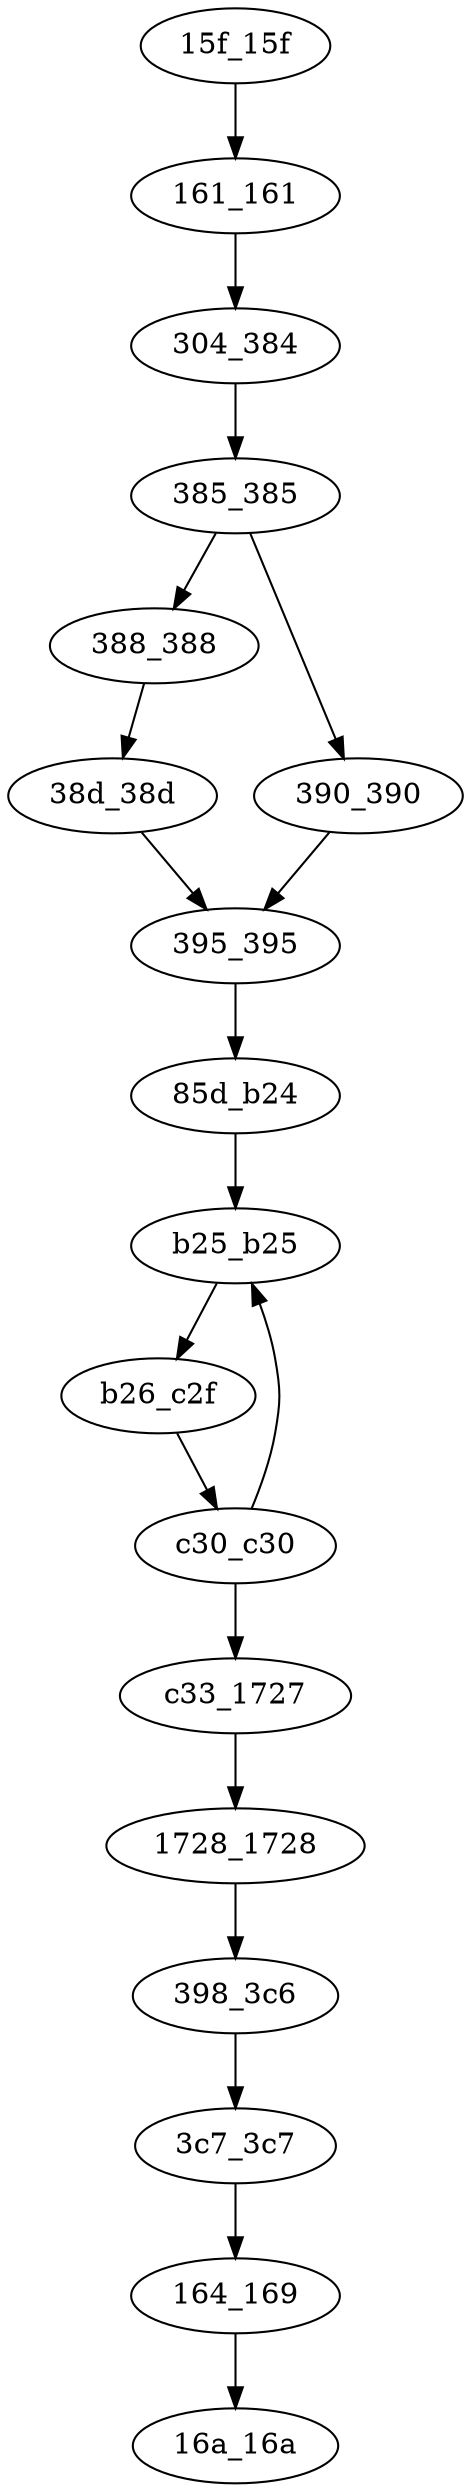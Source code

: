 strict digraph "" {
	"15f_15f"	 [ops="[351]"];
	"161_161"	 [ops="[353]"];
	"15f_15f" -> "161_161"	 [is_cond=0];
	"304_384"	 [ops="[772, 773, 774, 775, 784, 785, 786, 795, 796, 798, 799, 800, 801, 802, 811, 812, 813, 822, 823, 825, 826, 828, 829, 830, 839, 840, \
842, 844, 845, 847, 852, 853, 858, 859, 860, 862, 863, 865, 866, 868, 869, 870, 872, 873, 874, 879, 880, 881, 882, 883, 885, 886, \
887, 892, 893, 895, 900]"];
	"161_161" -> "304_384"	 [is_cond=0];
	"385_385"	 [ops="[901]"];
	"304_384" -> "385_385"	 [is_cond=0];
	"388_388"	 [ops="[904]"];
	"385_385" -> "388_388"	 [is_cond=0];
	"390_390"	 [ops="[912]"];
	"385_385" -> "390_390"	 [is_cond=1];
	"38d_38d"	 [ops="[909]"];
	"388_388" -> "38d_38d"	 [is_cond=0];
	"395_395"	 [ops="[917]"];
	"38d_38d" -> "395_395"	 [is_cond=0];
	"85d_b24"	 [ops="[2141, 2146, 2147, 2152, 2153, 2158, 2159, 2164, 2165, 2166, 2168, 2169, 2170, 2175, 2176, 2177, 2179, 2180, 2181, 2183, 2184, 2185, \
2190, 2191, 2192, 2193, 2195, 2196, 2197, 2199, 2200, 2201, 2206, 2207, 2208, 2209, 2211, 2212, 2213, 2218, 2219, 2220, 2222, 2223, \
2224, 2229, 2230, 2231, 2232, 2234, 2235, 2236, 2238, 2239, 2240, 2245, 2246, 2247, 2252, 2253, 2254, 2255, 2257, 2258, 2259, 2261, \
2262, 2263, 2268, 2269, 2270, 2271, 2273, 2274, 2275, 2276, 2277, 2279, 2280, 2281, 2283, 2284, 2285, 2290, 2291, 2292, 2297, 2298, \
2299, 2300, 2302, 2303, 2304, 2306, 2307, 2308, 2313, 2314, 2315, 2320, 2321, 2322, 2324, 2325, 2326, 2327, 2328, 2330, 2331, 2332, \
2334, 2335, 2336, 2341, 2342, 2343, 2348, 2349, 2350, 2352, 2353, 2354, 2359, 2360, 2361, 2362, 2364, 2365, 2366, 2368, 2369, 2370, \
2375, 2376, 2377, 2378, 2380, 2381, 2382, 2383, 2385, 2386, 2387, 2389, 2390, 2391, 2396, 2397, 2398, 2400, 2401, 2402, 2404, 2405, \
2406, 2411, 2412, 2413, 2415, 2416, 2417, 2422, 2423, 2424, 2426, 2427, 2428, 2430, 2431, 2432, 2437, 2438, 2439, 2441, 2442, 2443, \
2445, 2446, 2447, 2452, 2453, 2454, 2456, 2457, 2458, 2459, 2460, 2462, 2463, 2464, 2466, 2467, 2468, 2473, 2474, 2475, 2476, 2477, \
2479, 2480, 2481, 2483, 2484, 2485, 2490, 2491, 2492, 2497, 2498, 2499, 2500, 2502, 2503, 2504, 2506, 2507, 2508, 2513, 2514, 2515, \
2520, 2521, 2526, 2527, 2532, 2533, 2534, 2536, 2537, 2538, 2543, 2544, 2545, 2547, 2548, 2549, 2551, 2552, 2553, 2558, 2559, 2560, \
2561, 2563, 2564, 2565, 2567, 2568, 2569, 2574, 2575, 2576, 2581, 2582, 2583, 2584, 2586, 2587, 2588, 2590, 2591, 2592, 2597, 2598, \
2599, 2604, 2605, 2610, 2611, 2616, 2617, 2622, 2623, 2624, 2625, 2627, 2628, 2629, 2631, 2632, 2633, 2638, 2639, 2640, 2645, 2646, \
2651, 2652, 2653, 2655, 2656, 2657, 2659, 2660, 2661, 2666, 2667, 2672, 2673, 2678, 2679, 2680, 2682, 2683, 2684, 2686, 2687, 2688, \
2693, 2694, 2695, 2697, 2698, 2699, 2701, 2702, 2703, 2708, 2709, 2710, 2712, 2713, 2714, 2719, 2720, 2721, 2722, 2724, 2725, 2726, \
2728, 2729, 2730, 2735, 2736, 2737, 2742, 2743, 2748, 2749, 2754, 2755, 2756, 2758, 2759, 2760, 2765, 2766, 2767, 2769, 2770, 2771, \
2776, 2777, 2778, 2780, 2781, 2782, 2787, 2788, 2789, 2791, 2792, 2793, 2798, 2799, 2804, 2805, 2806, 2808, 2809, 2810, 2815, 2816, \
2821, 2822, 2827, 2828, 2829, 2830, 2832, 2833, 2834, 2836, 2837, 2838, 2843, 2844, 2845, 2850, 2851, 2852]"];
	"395_395" -> "85d_b24"	 [is_cond=0];
	b25_b25	 [ops="[2853]"];
	"85d_b24" -> b25_b25	 [is_cond=0];
	b26_c2f	 [ops="[2854, 2859, 2860, 2861, 2862, 2864, 2865, 2866, 2868, 2869, 2870, 2875, 2876, 2877, 2878, 2879, 2881, 2882, 2883, 2885, 2886, 2887, \
2892, 2893, 2894, 2899, 2900, 2901, 2902, 2904, 2905, 2906, 2908, 2909, 2910, 2915, 2916, 2917, 2922, 2923, 2924, 2926, 2927, 2928, \
2933, 2934, 2935, 2937, 2938, 2939, 2940, 2942, 2943, 2944, 2946, 2947, 2948, 2953, 2954, 2955, 2957, 2958, 2959, 2961, 2962, 2963, \
2968, 2969, 2974, 2975, 2980, 2981, 2982, 2983, 2985, 2986, 2987, 2989, 2990, 2991, 2996, 2997, 2998, 3003, 3004, 3009, 3010, 3015, \
3016, 3017, 3018, 3020, 3021, 3022, 3024, 3025, 3026, 3031, 3032, 3033, 3038, 3039, 3044, 3045, 3050, 3051, 3056, 3057, 3062, 3063, \
3064, 3066, 3067, 3068, 3073, 3074, 3079, 3080, 3081, 3083, 3084, 3085, 3087, 3088, 3089, 3094, 3095, 3096, 3098, 3099, 3100, 3101, \
3103, 3104, 3105, 3110, 3111, 3112, 3114, 3115, 3116, 3117, 3118, 3119]"];
	b25_b25 -> b26_c2f	 [is_cond=0];
	c30_c30	 [ops="[3120]"];
	b26_c2f -> c30_c30	 [is_cond=0];
	c30_c30 -> b25_b25	 [is_cond=1];
	c33_1727	 [ops="[3123, 3124, 3125, 3126, 3128, 3129, 3130, 3135, 3136, 3141, 3142, 3147, 3148, 3153, 3154, 3159, 3160, 3161, 3163, 3164, 3165, 3170, \
3171, 3172, 3173, 3175, 3176, 3177, 3179, 3180, 3181, 3186, 3187, 3188, 3193, 3194, 3195, 3197, 3198, 3199, 3201, 3202, 3203, 3208, \
3209, 3214, 3215, 3220, 3221, 3222, 3223, 3225, 3226, 3227, 3229, 3230, 3231, 3236, 3237, 3238, 3243, 3244, 3245, 3247, 3248, 3249, \
3254, 3255, 3256, 3257, 3259, 3260, 3261, 3263, 3264, 3265, 3270, 3271, 3272, 3277, 3278, 3279, 3280, 3282, 3283, 3284, 3286, 3287, \
3288, 3293, 3294, 3295, 3300, 3301, 3302, 3304, 3305, 3306, 3308, 3309, 3310, 3315, 3316, 3317, 3318, 3320, 3321, 3322, 3324, 3325, \
3326, 3331, 3332, 3333, 3338, 3339, 3340, 3342, 3343, 3344, 3346, 3347, 3348, 3353, 3354, 3355, 3356, 3358, 3359, 3360, 3362, 3363, \
3364, 3369, 3370, 3371, 3376, 3377, 3378, 3380, 3381, 3382, 3387, 3388, 3389, 3391, 3392, 3393, 3394, 3396, 3397, 3398, 3400, 3401, \
3402, 3407, 3408, 3413, 3414, 3415, 3416, 3418, 3419, 3420, 3422, 3423, 3424, 3429, 3430, 3431, 3432, 3434, 3435, 3436, 3441, 3442, \
3443, 3445, 3446, 3447, 3452, 3453, 3454, 3455, 3457, 3458, 3459, 3461, 3462, 3463, 3468, 3469, 3470, 3475, 3476, 3477, 3479, 3480, \
3481, 3483, 3484, 3485, 3490, 3491, 3496, 3497, 3502, 3503, 3504, 3505, 3507, 3508, 3509, 3511, 3512, 3513, 3518, 3519, 3520, 3525, \
3526, 3531, 3532, 3537, 3538, 3539, 3541, 3542, 3543, 3544, 3545, 3547, 3548, 3549, 3551, 3552, 3553, 3558, 3559, 3560, 3565, 3566, \
3567, 3568, 3570, 3571, 3572, 3574, 3575, 3576, 3581, 3582, 3583, 3584, 3585, 3587, 3588, 3589, 3591, 3592, 3593, 3598, 3599, 3600, \
3601, 3603, 3604, 3605, 3607, 3608, 3609, 3614, 3615, 3616, 3617, 3619, 3620, 3621, 3623, 3624, 3625, 3630, 3631, 3632, 3637, 3638, \
3639, 3641, 3642, 3643, 3644, 3646, 3647, 3648, 3653, 3654, 3659, 3660, 3665, 3666, 3667, 3669, 3670, 3671, 3676, 3677, 3678, 3679, \
3681, 3682, 3683, 3685, 3686, 3687, 3692, 3693, 3694, 3699, 3700, 3701, 3703, 3704, 3705, 3710, 3711, 3712, 3714, 3715, 3716, 3721, \
3722, 3723, 3725, 3726, 3727, 3732, 3733, 3734, 3735, 3737, 3738, 3739, 3741, 3742, 3743, 3748, 3749, 3750, 3751, 3753, 3754, 3755, \
3760, 3761, 3762, 3764, 3765, 3766, 3771, 3772, 3777, 3778, 3779, 3780, 3782, 3783, 3784, 3786, 3787, 3788, 3793, 3794, 3795, 3796, \
3797, 3799, 3800, 3801, 3803, 3804, 3805, 3810, 3811, 3812, 3817, 3818, 3823, 3824, 3829, 3830, 3831, 3833, 3834, 3835, 3837, 3838, \
3839, 3844, 3845, 3846, 3847, 3849, 3850, 3851, 3853, 3854, 3855, 3860, 3861, 3862, 3867, 3868, 3869, 3871, 3872, 3873, 3875, 3876, \
3877, 3882, 3883, 3884, 3885, 3887, 3888, 3889, 3891, 3892, 3893, 3898, 3899, 3900, 3905, 3906, 3907, 3909, 3910, 3911, 3912, 3914, \
3915, 3916, 3918, 3919, 3920, 3925, 3926, 3927, 3929, 3930, 3931, 3936, 3937, 3938, 3939, 3941, 3942, 3943, 3945, 3946, 3947, 3952, \
3953, 3954, 3959, 3960, 3961, 3962, 3964, 3965, 3966, 3968, 3969, 3970, 3975, 3976, 3977, 3978, 3979, 3981, 3982, 3983, 3985, 3986, \
3987, 3992, 3993, 3994, 3999, 4000, 4001, 4003, 4004, 4005, 4010, 4011, 4012, 4014, 4015, 4016, 4017, 4019, 4020, 4021, 4022, 4024, \
4025, 4026, 4027, 4028, 4030, 4031, 4032, 4034, 4035, 4036, 4041, 4042, 4043, 4048, 4049, 4050, 4052, 4053, 4054, 4056, 4057, 4058, \
4063, 4064, 4065, 4067, 4068, 4069, 4070, 4072, 4073, 4074, 4076, 4077, 4078, 4083, 4084, 4085, 4087, 4088, 4089, 4094, 4095, 4096, \
4097, 4099, 4100, 4101, 4103, 4104, 4105, 4110, 4111, 4112, 4117, 4118, 4123, 4124, 4125, 4126, 4128, 4129, 4130, 4132, 4133, 4134, \
4139, 4140, 4141, 4146, 4147, 4148, 4150, 4151, 4152, 4157, 4158, 4159, 4161, 4162, 4163, 4168, 4169, 4170, 4171, 4173, 4174, 4175, \
4177, 4178, 4179, 4184, 4185, 4186, 4187, 4189, 4190, 4191, 4196, 4197, 4198, 4200, 4201, 4202, 4207, 4208, 4209, 4211, 4212, 4213, \
4215, 4216, 4217, 4222, 4223, 4224, 4226, 4227, 4228, 4230, 4231, 4232, 4237, 4238, 4239, 4240, 4242, 4243, 4244, 4246, 4247, 4248, \
4253, 4254, 4255, 4260, 4261, 4262, 4263, 4265, 4266, 4267, 4269, 4270, 4271, 4276, 4277, 4278, 4283, 4284, 4285, 4286, 4288, 4289, \
4290, 4292, 4293, 4294, 4299, 4300, 4301, 4302, 4303, 4305, 4306, 4307, 4309, 4310, 4311, 4316, 4317, 4318, 4323, 4324, 4325, 4327, \
4328, 4329, 4330, 4332, 4333, 4334, 4339, 4340, 4341, 4343, 4344, 4345, 4346, 4348, 4349, 4350, 4351, 4353, 4354, 4355, 4360, 4361, \
4362, 4363, 4365, 4366, 4367, 4369, 4370, 4371, 4376, 4377, 4378, 4383, 4384, 4385, 4387, 4388, 4389, 4391, 4392, 4393, 4398, 4399, \
4400, 4402, 4403, 4404, 4405, 4407, 4408, 4409, 4414, 4415, 4416, 4417, 4419, 4420, 4421, 4423, 4424, 4425, 4430, 4431, 4432, 4437, \
4438, 4439, 4441, 4442, 4443, 4444, 4446, 4447, 4448, 4453, 4454, 4459, 4460, 4461, 4462, 4464, 4465, 4466, 4468, 4469, 4470, 4475, \
4476, 4477, 4482, 4483, 4484, 4486, 4487, 4488, 4490, 4491, 4492, 4497, 4498, 4499, 4501, 4502, 4503, 4508, 4509, 4510, 4512, 4513, \
4514, 4519, 4520, 4521, 4523, 4524, 4525, 4530, 4531, 4536, 4537, 4542, 4543, 4544, 4545, 4547, 4548, 4549, 4551, 4552, 4553, 4558, \
4559, 4560, 4565, 4566, 4567, 4569, 4570, 4571, 4573, 4574, 4575, 4580, 4581, 4582, 4583, 4585, 4586, 4587, 4589, 4590, 4591, 4596, \
4597, 4598, 4603, 4604, 4605, 4606, 4608, 4609, 4610, 4612, 4613, 4614, 4619, 4620, 4621, 4626, 4627, 4632, 4633, 4634, 4636, 4637, \
4638, 4643, 4644, 4645, 4647, 4648, 4649, 4651, 4652, 4653, 4658, 4659, 4660, 4661, 4663, 4664, 4665, 4667, 4668, 4669, 4674, 4675, \
4676, 4681, 4682, 4683, 4685, 4686, 4687, 4692, 4693, 4694, 4696, 4697, 4698, 4703, 4704, 4705, 4707, 4708, 4709, 4710, 4711, 4713, \
4714, 4715, 4717, 4718, 4719, 4724, 4725, 4726, 4731, 4732, 4733, 4735, 4736, 4737, 4739, 4740, 4741, 4746, 4747, 4748, 4749, 4751, \
4752, 4753, 4755, 4756, 4757, 4762, 4763, 4764, 4769, 4770, 4771, 4772, 4774, 4775, 4776, 4778, 4779, 4780, 4785, 4786, 4787, 4792, \
4793, 4798, 4799, 4800, 4801, 4803, 4804, 4805, 4807, 4808, 4809, 4814, 4815, 4816, 4821, 4822, 4827, 4828, 4829, 4831, 4832, 4833, \
4838, 4839, 4840, 4842, 4843, 4844, 4845, 4846, 4848, 4849, 4850, 4852, 4853, 4854, 4859, 4860, 4861, 4866, 4867, 4868, 4870, 4871, \
4872, 4874, 4875, 4876, 4881, 4882, 4883, 4884, 4886, 4887, 4888, 4890, 4891, 4892, 4897, 4898, 4899, 4900, 4902, 4903, 4904, 4909, \
4910, 4911, 4913, 4914, 4915, 4916, 4917, 4919, 4920, 4921, 4923, 4924, 4925, 4930, 4931, 4932, 4937, 4938, 4939, 4940, 4942, 4943, \
4944, 4946, 4947, 4948, 4953, 4954, 4955, 4960, 4961, 4966, 4967, 4972, 4973, 4974, 4975, 4977, 4978, 4979, 4981, 4982, 4983, 4988, \
4989, 4990, 4995, 4996, 4997, 4998, 5000, 5001, 5002, 5004, 5005, 5006, 5011, 5012, 5013, 5018, 5019, 5024, 5025, 5030, 5031, 5032, \
5033, 5035, 5036, 5037, 5039, 5040, 5041, 5046, 5047, 5048, 5053, 5054, 5055, 5057, 5058, 5059, 5061, 5062, 5063, 5068, 5069, 5070, \
5072, 5073, 5074, 5079, 5080, 5081, 5083, 5084, 5085, 5090, 5091, 5096, 5097, 5102, 5103, 5104, 5106, 5107, 5108, 5113, 5114, 5115, \
5117, 5118, 5119, 5124, 5125, 5126, 5127, 5129, 5130, 5131, 5133, 5134, 5135, 5140, 5141, 5142, 5143, 5145, 5146, 5147, 5152, 5153, \
5154, 5156, 5157, 5158, 5163, 5164, 5165, 5166, 5168, 5169, 5170, 5172, 5173, 5174, 5179, 5180, 5181, 5182, 5184, 5185, 5186, 5191, \
5192, 5197, 5198, 5199, 5201, 5202, 5203, 5204, 5206, 5207, 5208, 5213, 5214, 5215, 5216, 5218, 5219, 5220, 5222, 5223, 5224, 5229, \
5230, 5231, 5232, 5234, 5235, 5236, 5241, 5242, 5243, 5245, 5246, 5247, 5252, 5253, 5254, 5256, 5257, 5258, 5263, 5264, 5269, 5270, \
5275, 5276, 5277, 5279, 5280, 5281, 5286, 5287, 5288, 5290, 5291, 5292, 5297, 5298, 5299, 5300, 5302, 5303, 5304, 5306, 5307, 5308, \
5313, 5314, 5315, 5320, 5321, 5322, 5323, 5325, 5326, 5327, 5329, 5330, 5331, 5336, 5337, 5338, 5339, 5340, 5342, 5343, 5344, 5346, \
5347, 5348, 5353, 5354, 5355, 5360, 5361, 5362, 5364, 5365, 5366, 5371, 5372, 5377, 5378, 5383, 5384, 5389, 5390, 5391, 5392, 5394, \
5395, 5396, 5398, 5399, 5400, 5405, 5406, 5407, 5412, 5413, 5414, 5416, 5417, 5418, 5423, 5424, 5425, 5426, 5428, 5429, 5430, 5432, \
5433, 5434, 5439, 5440, 5441, 5446, 5447, 5448, 5449, 5451, 5452, 5453, 5455, 5456, 5457, 5462, 5463, 5464, 5465, 5467, 5468, 5469, \
5474, 5475, 5476, 5477, 5479, 5480, 5481, 5483, 5484, 5485, 5490, 5491, 5492, 5493, 5494, 5496, 5497, 5498, 5500, 5501, 5502, 5507, \
5508, 5509, 5514, 5515, 5516, 5517, 5519, 5520, 5521, 5523, 5524, 5525, 5530, 5531, 5532, 5533, 5535, 5536, 5537, 5542, 5543, 5544, \
5545, 5547, 5548, 5549, 5551, 5552, 5553, 5558, 5559, 5560, 5561, 5563, 5564, 5565, 5566, 5568, 5569, 5570, 5575, 5576, 5581, 5582, \
5587, 5588, 5593, 5594, 5595, 5597, 5598, 5599, 5600, 5601, 5603, 5604, 5605, 5607, 5608, 5609, 5614, 5615, 5616, 5621, 5622, 5623, \
5625, 5626, 5627, 5632, 5633, 5638, 5639, 5640, 5642, 5643, 5644, 5646, 5647, 5648, 5653, 5654, 5655, 5656, 5658, 5659, 5660, 5662, \
5663, 5664, 5669, 5670, 5671, 5676, 5677, 5682, 5683, 5688, 5689, 5690, 5691, 5693, 5694, 5695, 5697, 5698, 5699, 5704, 5705, 5706, \
5711, 5712, 5713, 5714, 5716, 5717, 5718, 5720, 5721, 5722, 5727, 5728, 5729, 5734, 5735, 5736, 5738, 5739, 5740, 5745, 5746, 5747, \
5749, 5750, 5751, 5752, 5753, 5755, 5756, 5757, 5759, 5760, 5761, 5766, 5767, 5768, 5773, 5774, 5775, 5776, 5778, 5779, 5780, 5782, \
5783, 5784, 5789, 5790, 5791, 5796, 5797, 5798, 5799, 5801, 5802, 5803, 5805, 5806, 5807, 5812, 5813, 5814, 5819, 5820, 5821, 5823, \
5824, 5825, 5830, 5831, 5832, 5834, 5835, 5836, 5841, 5842, 5843, 5845, 5846, 5847, 5852, 5853, 5858, 5859, 5864, 5865, 5870, 5871, \
5872, 5873, 5875, 5876, 5877, 5879, 5880, 5881, 5886, 5887, 5888, 5893, 5894, 5899, 5900, 5901, 5903, 5904, 5905, 5910, 5911, 5912, \
5913, 5915, 5916, 5917, 5919, 5920, 5921, 5926, 5927]"];
	c30_c30 -> c33_1727	 [is_cond=0];
	"1728_1728"	 [ops="[5928]"];
	c33_1727 -> "1728_1728"	 [is_cond=0];
	"398_3c6"	 [ops="[920, 922, 923, 925, 926, 928, 930, 932, 933, 934, 935, 937, 938, 939, 940, 941, 942, 943, 944, 945, 946, 947, 948, 949, 950, 951, \
952, 953, 954, 955, 956, 957, 958, 959, 960, 961, 962, 963, 964, 965, 966]"];
	"1728_1728" -> "398_3c6"	 [is_cond=0];
	"3c7_3c7"	 [ops="[967]"];
	"398_3c6" -> "3c7_3c7"	 [is_cond=0];
	"164_169"	 [ops="[356, 357, 358, 359, 361]"];
	"3c7_3c7" -> "164_169"	 [is_cond=0];
	"16a_16a"	 [ops="[362]"];
	"164_169" -> "16a_16a"	 [is_cond=0];
	"390_390" -> "395_395"	 [is_cond=0];
}
